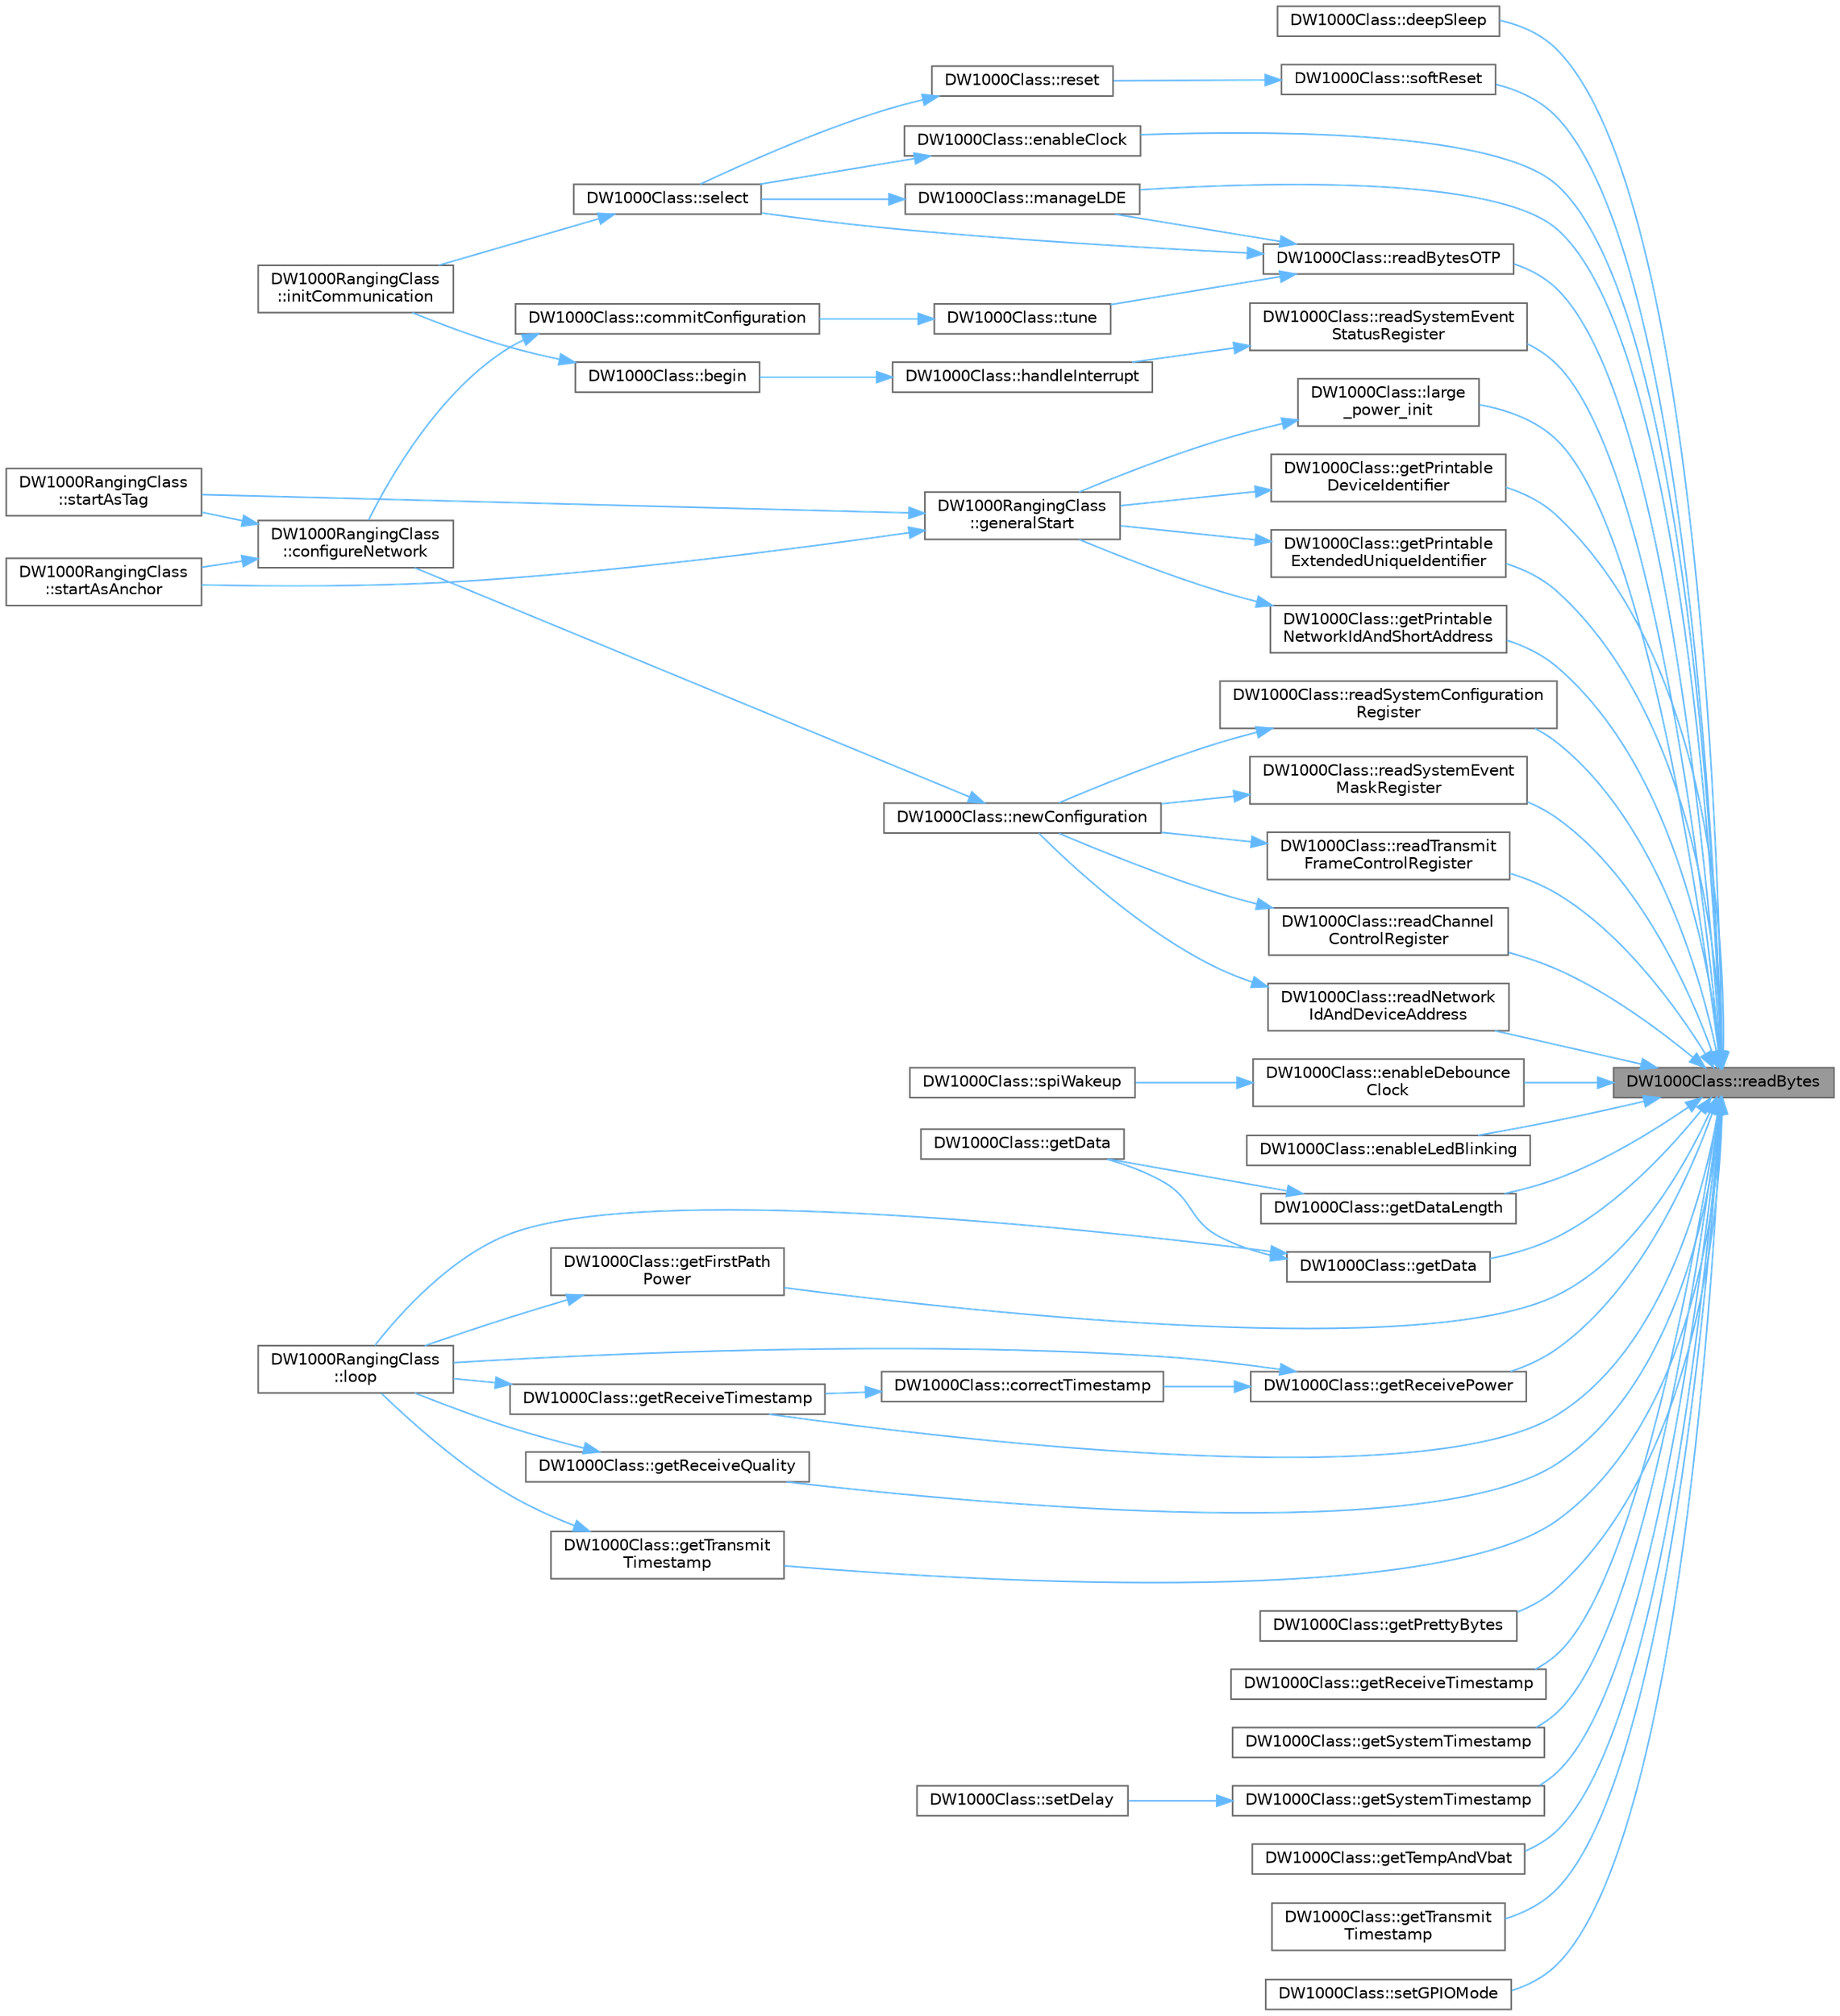digraph "DW1000Class::readBytes"
{
 // LATEX_PDF_SIZE
  bgcolor="transparent";
  edge [fontname=Helvetica,fontsize=10,labelfontname=Helvetica,labelfontsize=10];
  node [fontname=Helvetica,fontsize=10,shape=box,height=0.2,width=0.4];
  rankdir="RL";
  Node1 [id="Node000001",label="DW1000Class::readBytes",height=0.2,width=0.4,color="gray40", fillcolor="grey60", style="filled", fontcolor="black",tooltip=" "];
  Node1 -> Node2 [id="edge1_Node000001_Node000002",dir="back",color="steelblue1",style="solid",tooltip=" "];
  Node2 [id="Node000002",label="DW1000Class::deepSleep",height=0.2,width=0.4,color="grey40", fillcolor="white", style="filled",URL="$class_d_w1000_class.html#abecbddcc5bec80609a6aadd11e5af721",tooltip=" "];
  Node1 -> Node3 [id="edge2_Node000001_Node000003",dir="back",color="steelblue1",style="solid",tooltip=" "];
  Node3 [id="Node000003",label="DW1000Class::enableClock",height=0.2,width=0.4,color="grey40", fillcolor="white", style="filled",URL="$class_d_w1000_class.html#ac3bd00b1a7c8aac778b8d433486acbb4",tooltip=" "];
  Node3 -> Node4 [id="edge3_Node000003_Node000004",dir="back",color="steelblue1",style="solid",tooltip=" "];
  Node4 [id="Node000004",label="DW1000Class::select",height=0.2,width=0.4,color="grey40", fillcolor="white", style="filled",URL="$class_d_w1000_class.html#af5111be6753148221357c74245311624",tooltip=" "];
  Node4 -> Node5 [id="edge4_Node000004_Node000005",dir="back",color="steelblue1",style="solid",tooltip=" "];
  Node5 [id="Node000005",label="DW1000RangingClass\l::initCommunication",height=0.2,width=0.4,color="grey40", fillcolor="white", style="filled",URL="$class_d_w1000_ranging_class.html#a2cda101272c6b30c7dc684c819fe0517",tooltip=" "];
  Node1 -> Node6 [id="edge5_Node000001_Node000006",dir="back",color="steelblue1",style="solid",tooltip=" "];
  Node6 [id="Node000006",label="DW1000Class::enableDebounce\lClock",height=0.2,width=0.4,color="grey40", fillcolor="white", style="filled",URL="$class_d_w1000_class.html#aa3b3622f44f5c7d366e49578c7db985c",tooltip=" "];
  Node6 -> Node7 [id="edge6_Node000006_Node000007",dir="back",color="steelblue1",style="solid",tooltip=" "];
  Node7 [id="Node000007",label="DW1000Class::spiWakeup",height=0.2,width=0.4,color="grey40", fillcolor="white", style="filled",URL="$class_d_w1000_class.html#ae7028da46bf64299798fc25e665fa561",tooltip=" "];
  Node1 -> Node8 [id="edge7_Node000001_Node000008",dir="back",color="steelblue1",style="solid",tooltip=" "];
  Node8 [id="Node000008",label="DW1000Class::enableLedBlinking",height=0.2,width=0.4,color="grey40", fillcolor="white", style="filled",URL="$class_d_w1000_class.html#af7bb62c8e08c8ac6d40de69d8977f670",tooltip=" "];
  Node1 -> Node9 [id="edge8_Node000001_Node000009",dir="back",color="steelblue1",style="solid",tooltip=" "];
  Node9 [id="Node000009",label="DW1000Class::getData",height=0.2,width=0.4,color="grey40", fillcolor="white", style="filled",URL="$class_d_w1000_class.html#a2c5670816e9b012db1ebf9f97ff95c9c",tooltip=" "];
  Node9 -> Node10 [id="edge9_Node000009_Node000010",dir="back",color="steelblue1",style="solid",tooltip=" "];
  Node10 [id="Node000010",label="DW1000Class::getData",height=0.2,width=0.4,color="grey40", fillcolor="white", style="filled",URL="$class_d_w1000_class.html#aceceda472bfe5ec7c2c558f1fdec8dfb",tooltip=" "];
  Node9 -> Node11 [id="edge10_Node000009_Node000011",dir="back",color="steelblue1",style="solid",tooltip=" "];
  Node11 [id="Node000011",label="DW1000RangingClass\l::loop",height=0.2,width=0.4,color="grey40", fillcolor="white", style="filled",URL="$class_d_w1000_ranging_class.html#a83198e3e37c142c42128e81bb9bd0aea",tooltip=" "];
  Node1 -> Node12 [id="edge11_Node000001_Node000012",dir="back",color="steelblue1",style="solid",tooltip=" "];
  Node12 [id="Node000012",label="DW1000Class::getDataLength",height=0.2,width=0.4,color="grey40", fillcolor="white", style="filled",URL="$class_d_w1000_class.html#a53023a80f36316c3247f20f089f0c242",tooltip=" "];
  Node12 -> Node10 [id="edge12_Node000012_Node000010",dir="back",color="steelblue1",style="solid",tooltip=" "];
  Node1 -> Node13 [id="edge13_Node000001_Node000013",dir="back",color="steelblue1",style="solid",tooltip=" "];
  Node13 [id="Node000013",label="DW1000Class::getFirstPath\lPower",height=0.2,width=0.4,color="grey40", fillcolor="white", style="filled",URL="$class_d_w1000_class.html#a032e2ba1683e540bba8644583ccf7186",tooltip=" "];
  Node13 -> Node11 [id="edge14_Node000013_Node000011",dir="back",color="steelblue1",style="solid",tooltip=" "];
  Node1 -> Node14 [id="edge15_Node000001_Node000014",dir="back",color="steelblue1",style="solid",tooltip=" "];
  Node14 [id="Node000014",label="DW1000Class::getPrettyBytes",height=0.2,width=0.4,color="grey40", fillcolor="white", style="filled",URL="$class_d_w1000_class.html#a24a0cec64a87a0b3d90ae0b024761571",tooltip=" "];
  Node1 -> Node15 [id="edge16_Node000001_Node000015",dir="back",color="steelblue1",style="solid",tooltip=" "];
  Node15 [id="Node000015",label="DW1000Class::getPrintable\lDeviceIdentifier",height=0.2,width=0.4,color="grey40", fillcolor="white", style="filled",URL="$class_d_w1000_class.html#a757c2dc620cf66577c3724c3b9167282",tooltip=" "];
  Node15 -> Node16 [id="edge17_Node000015_Node000016",dir="back",color="steelblue1",style="solid",tooltip=" "];
  Node16 [id="Node000016",label="DW1000RangingClass\l::generalStart",height=0.2,width=0.4,color="grey40", fillcolor="white", style="filled",URL="$class_d_w1000_ranging_class.html#a81019e2311f5aa6a33f006beae8aadd7",tooltip=" "];
  Node16 -> Node17 [id="edge18_Node000016_Node000017",dir="back",color="steelblue1",style="solid",tooltip=" "];
  Node17 [id="Node000017",label="DW1000RangingClass\l::startAsAnchor",height=0.2,width=0.4,color="grey40", fillcolor="white", style="filled",URL="$class_d_w1000_ranging_class.html#afa94ffdfcd78b53e271b98eb6bad8368",tooltip=" "];
  Node16 -> Node18 [id="edge19_Node000016_Node000018",dir="back",color="steelblue1",style="solid",tooltip=" "];
  Node18 [id="Node000018",label="DW1000RangingClass\l::startAsTag",height=0.2,width=0.4,color="grey40", fillcolor="white", style="filled",URL="$class_d_w1000_ranging_class.html#a9068f9887db35c9e683329bd4bbae684",tooltip=" "];
  Node1 -> Node19 [id="edge20_Node000001_Node000019",dir="back",color="steelblue1",style="solid",tooltip=" "];
  Node19 [id="Node000019",label="DW1000Class::getPrintable\lExtendedUniqueIdentifier",height=0.2,width=0.4,color="grey40", fillcolor="white", style="filled",URL="$class_d_w1000_class.html#a28eb2587d1fad7904f6a5f47dbd6b8b8",tooltip=" "];
  Node19 -> Node16 [id="edge21_Node000019_Node000016",dir="back",color="steelblue1",style="solid",tooltip=" "];
  Node1 -> Node20 [id="edge22_Node000001_Node000020",dir="back",color="steelblue1",style="solid",tooltip=" "];
  Node20 [id="Node000020",label="DW1000Class::getPrintable\lNetworkIdAndShortAddress",height=0.2,width=0.4,color="grey40", fillcolor="white", style="filled",URL="$class_d_w1000_class.html#a960722efa3e20f61baeaf5ebee439282",tooltip=" "];
  Node20 -> Node16 [id="edge23_Node000020_Node000016",dir="back",color="steelblue1",style="solid",tooltip=" "];
  Node1 -> Node21 [id="edge24_Node000001_Node000021",dir="back",color="steelblue1",style="solid",tooltip=" "];
  Node21 [id="Node000021",label="DW1000Class::getReceivePower",height=0.2,width=0.4,color="grey40", fillcolor="white", style="filled",URL="$class_d_w1000_class.html#a0c0119a9b51ae925b68bc3c7d2168b4b",tooltip=" "];
  Node21 -> Node22 [id="edge25_Node000021_Node000022",dir="back",color="steelblue1",style="solid",tooltip=" "];
  Node22 [id="Node000022",label="DW1000Class::correctTimestamp",height=0.2,width=0.4,color="grey40", fillcolor="white", style="filled",URL="$class_d_w1000_class.html#a6ff701dc55e2b63d40ae09cf663afed5",tooltip=" "];
  Node22 -> Node23 [id="edge26_Node000022_Node000023",dir="back",color="steelblue1",style="solid",tooltip=" "];
  Node23 [id="Node000023",label="DW1000Class::getReceiveTimestamp",height=0.2,width=0.4,color="grey40", fillcolor="white", style="filled",URL="$class_d_w1000_class.html#ad0031f6b7304cbdc2c982220aed37c87",tooltip=" "];
  Node23 -> Node11 [id="edge27_Node000023_Node000011",dir="back",color="steelblue1",style="solid",tooltip=" "];
  Node21 -> Node11 [id="edge28_Node000021_Node000011",dir="back",color="steelblue1",style="solid",tooltip=" "];
  Node1 -> Node24 [id="edge29_Node000001_Node000024",dir="back",color="steelblue1",style="solid",tooltip=" "];
  Node24 [id="Node000024",label="DW1000Class::getReceiveQuality",height=0.2,width=0.4,color="grey40", fillcolor="white", style="filled",URL="$class_d_w1000_class.html#a035ad318af691d2d7d825e8ceee4aeb0",tooltip=" "];
  Node24 -> Node11 [id="edge30_Node000024_Node000011",dir="back",color="steelblue1",style="solid",tooltip=" "];
  Node1 -> Node25 [id="edge31_Node000001_Node000025",dir="back",color="steelblue1",style="solid",tooltip=" "];
  Node25 [id="Node000025",label="DW1000Class::getReceiveTimestamp",height=0.2,width=0.4,color="grey40", fillcolor="white", style="filled",URL="$class_d_w1000_class.html#acb22958051ebfe461cc850912906c495",tooltip=" "];
  Node1 -> Node23 [id="edge32_Node000001_Node000023",dir="back",color="steelblue1",style="solid",tooltip=" "];
  Node1 -> Node26 [id="edge33_Node000001_Node000026",dir="back",color="steelblue1",style="solid",tooltip=" "];
  Node26 [id="Node000026",label="DW1000Class::getSystemTimestamp",height=0.2,width=0.4,color="grey40", fillcolor="white", style="filled",URL="$class_d_w1000_class.html#a6aa78410a635eac8cc15e3767c3c0622",tooltip=" "];
  Node1 -> Node27 [id="edge34_Node000001_Node000027",dir="back",color="steelblue1",style="solid",tooltip=" "];
  Node27 [id="Node000027",label="DW1000Class::getSystemTimestamp",height=0.2,width=0.4,color="grey40", fillcolor="white", style="filled",URL="$class_d_w1000_class.html#a9f2a21896bca8354fe45b84ada2fc945",tooltip=" "];
  Node27 -> Node28 [id="edge35_Node000027_Node000028",dir="back",color="steelblue1",style="solid",tooltip=" "];
  Node28 [id="Node000028",label="DW1000Class::setDelay",height=0.2,width=0.4,color="grey40", fillcolor="white", style="filled",URL="$class_d_w1000_class.html#a40340908db42ae49b44fad5804121aaa",tooltip=" "];
  Node1 -> Node29 [id="edge36_Node000001_Node000029",dir="back",color="steelblue1",style="solid",tooltip=" "];
  Node29 [id="Node000029",label="DW1000Class::getTempAndVbat",height=0.2,width=0.4,color="grey40", fillcolor="white", style="filled",URL="$class_d_w1000_class.html#a1c181906517ea9d88567a8401d148c91",tooltip=" "];
  Node1 -> Node30 [id="edge37_Node000001_Node000030",dir="back",color="steelblue1",style="solid",tooltip=" "];
  Node30 [id="Node000030",label="DW1000Class::getTransmit\lTimestamp",height=0.2,width=0.4,color="grey40", fillcolor="white", style="filled",URL="$class_d_w1000_class.html#a58a3abb95bdd5ba7648675009b9cb28d",tooltip=" "];
  Node1 -> Node31 [id="edge38_Node000001_Node000031",dir="back",color="steelblue1",style="solid",tooltip=" "];
  Node31 [id="Node000031",label="DW1000Class::getTransmit\lTimestamp",height=0.2,width=0.4,color="grey40", fillcolor="white", style="filled",URL="$class_d_w1000_class.html#ac7225bb60abc7ff0e8860dce7c786086",tooltip=" "];
  Node31 -> Node11 [id="edge39_Node000031_Node000011",dir="back",color="steelblue1",style="solid",tooltip=" "];
  Node1 -> Node32 [id="edge40_Node000001_Node000032",dir="back",color="steelblue1",style="solid",tooltip=" "];
  Node32 [id="Node000032",label="DW1000Class::large\l_power_init",height=0.2,width=0.4,color="grey40", fillcolor="white", style="filled",URL="$class_d_w1000_class.html#a3c4ae15b4fce13ea9d0b2a3d73a31a0d",tooltip=" "];
  Node32 -> Node16 [id="edge41_Node000032_Node000016",dir="back",color="steelblue1",style="solid",tooltip=" "];
  Node1 -> Node33 [id="edge42_Node000001_Node000033",dir="back",color="steelblue1",style="solid",tooltip=" "];
  Node33 [id="Node000033",label="DW1000Class::manageLDE",height=0.2,width=0.4,color="grey40", fillcolor="white", style="filled",URL="$class_d_w1000_class.html#ab9c59dffa5f686c9f301e5e000ee54e5",tooltip=" "];
  Node33 -> Node4 [id="edge43_Node000033_Node000004",dir="back",color="steelblue1",style="solid",tooltip=" "];
  Node1 -> Node34 [id="edge44_Node000001_Node000034",dir="back",color="steelblue1",style="solid",tooltip=" "];
  Node34 [id="Node000034",label="DW1000Class::readBytesOTP",height=0.2,width=0.4,color="grey40", fillcolor="white", style="filled",URL="$class_d_w1000_class.html#ab5c8e7c24fe945722913eee8e062178b",tooltip=" "];
  Node34 -> Node33 [id="edge45_Node000034_Node000033",dir="back",color="steelblue1",style="solid",tooltip=" "];
  Node34 -> Node4 [id="edge46_Node000034_Node000004",dir="back",color="steelblue1",style="solid",tooltip=" "];
  Node34 -> Node35 [id="edge47_Node000034_Node000035",dir="back",color="steelblue1",style="solid",tooltip=" "];
  Node35 [id="Node000035",label="DW1000Class::tune",height=0.2,width=0.4,color="grey40", fillcolor="white", style="filled",URL="$class_d_w1000_class.html#a1e996f1921f45efddef0c343e3a29b44",tooltip=" "];
  Node35 -> Node36 [id="edge48_Node000035_Node000036",dir="back",color="steelblue1",style="solid",tooltip=" "];
  Node36 [id="Node000036",label="DW1000Class::commitConfiguration",height=0.2,width=0.4,color="grey40", fillcolor="white", style="filled",URL="$class_d_w1000_class.html#a50e230d4ac0df27e1e1b0ce50242adc2",tooltip=" "];
  Node36 -> Node37 [id="edge49_Node000036_Node000037",dir="back",color="steelblue1",style="solid",tooltip=" "];
  Node37 [id="Node000037",label="DW1000RangingClass\l::configureNetwork",height=0.2,width=0.4,color="grey40", fillcolor="white", style="filled",URL="$class_d_w1000_ranging_class.html#a8d52b5dadd722c169e960a3ccb0850f2",tooltip=" "];
  Node37 -> Node17 [id="edge50_Node000037_Node000017",dir="back",color="steelblue1",style="solid",tooltip=" "];
  Node37 -> Node18 [id="edge51_Node000037_Node000018",dir="back",color="steelblue1",style="solid",tooltip=" "];
  Node1 -> Node38 [id="edge52_Node000001_Node000038",dir="back",color="steelblue1",style="solid",tooltip=" "];
  Node38 [id="Node000038",label="DW1000Class::readChannel\lControlRegister",height=0.2,width=0.4,color="grey40", fillcolor="white", style="filled",URL="$class_d_w1000_class.html#a7b2cc4b8d7f04e8f02140a4000b4ce18",tooltip=" "];
  Node38 -> Node39 [id="edge53_Node000038_Node000039",dir="back",color="steelblue1",style="solid",tooltip=" "];
  Node39 [id="Node000039",label="DW1000Class::newConfiguration",height=0.2,width=0.4,color="grey40", fillcolor="white", style="filled",URL="$class_d_w1000_class.html#a407b2fff98dab43ed909495a46373468",tooltip=" "];
  Node39 -> Node37 [id="edge54_Node000039_Node000037",dir="back",color="steelblue1",style="solid",tooltip=" "];
  Node1 -> Node40 [id="edge55_Node000001_Node000040",dir="back",color="steelblue1",style="solid",tooltip=" "];
  Node40 [id="Node000040",label="DW1000Class::readNetwork\lIdAndDeviceAddress",height=0.2,width=0.4,color="grey40", fillcolor="white", style="filled",URL="$class_d_w1000_class.html#a1a97a9e117c7d2a8e821276063f60082",tooltip=" "];
  Node40 -> Node39 [id="edge56_Node000040_Node000039",dir="back",color="steelblue1",style="solid",tooltip=" "];
  Node1 -> Node41 [id="edge57_Node000001_Node000041",dir="back",color="steelblue1",style="solid",tooltip=" "];
  Node41 [id="Node000041",label="DW1000Class::readSystemConfiguration\lRegister",height=0.2,width=0.4,color="grey40", fillcolor="white", style="filled",URL="$class_d_w1000_class.html#a266d8bff7e8374bed37f56db11ad5aab",tooltip=" "];
  Node41 -> Node39 [id="edge58_Node000041_Node000039",dir="back",color="steelblue1",style="solid",tooltip=" "];
  Node1 -> Node42 [id="edge59_Node000001_Node000042",dir="back",color="steelblue1",style="solid",tooltip=" "];
  Node42 [id="Node000042",label="DW1000Class::readSystemEvent\lMaskRegister",height=0.2,width=0.4,color="grey40", fillcolor="white", style="filled",URL="$class_d_w1000_class.html#a01f0844696513cd33c8f076f944d60e7",tooltip=" "];
  Node42 -> Node39 [id="edge60_Node000042_Node000039",dir="back",color="steelblue1",style="solid",tooltip=" "];
  Node1 -> Node43 [id="edge61_Node000001_Node000043",dir="back",color="steelblue1",style="solid",tooltip=" "];
  Node43 [id="Node000043",label="DW1000Class::readSystemEvent\lStatusRegister",height=0.2,width=0.4,color="grey40", fillcolor="white", style="filled",URL="$class_d_w1000_class.html#a9de9acf7a7b79d50af561de68e95bc83",tooltip=" "];
  Node43 -> Node44 [id="edge62_Node000043_Node000044",dir="back",color="steelblue1",style="solid",tooltip=" "];
  Node44 [id="Node000044",label="DW1000Class::handleInterrupt",height=0.2,width=0.4,color="grey40", fillcolor="white", style="filled",URL="$class_d_w1000_class.html#a8d86f35901523068f976774fd5fc0da2",tooltip=" "];
  Node44 -> Node45 [id="edge63_Node000044_Node000045",dir="back",color="steelblue1",style="solid",tooltip=" "];
  Node45 [id="Node000045",label="DW1000Class::begin",height=0.2,width=0.4,color="grey40", fillcolor="white", style="filled",URL="$class_d_w1000_class.html#a59b862b3a40d42eb64fab1a85dc12147",tooltip=" "];
  Node45 -> Node5 [id="edge64_Node000045_Node000005",dir="back",color="steelblue1",style="solid",tooltip=" "];
  Node1 -> Node46 [id="edge65_Node000001_Node000046",dir="back",color="steelblue1",style="solid",tooltip=" "];
  Node46 [id="Node000046",label="DW1000Class::readTransmit\lFrameControlRegister",height=0.2,width=0.4,color="grey40", fillcolor="white", style="filled",URL="$class_d_w1000_class.html#a9eb2d38a38c878314291dc6759276a0a",tooltip=" "];
  Node46 -> Node39 [id="edge66_Node000046_Node000039",dir="back",color="steelblue1",style="solid",tooltip=" "];
  Node1 -> Node47 [id="edge67_Node000001_Node000047",dir="back",color="steelblue1",style="solid",tooltip=" "];
  Node47 [id="Node000047",label="DW1000Class::setGPIOMode",height=0.2,width=0.4,color="grey40", fillcolor="white", style="filled",URL="$class_d_w1000_class.html#a2f139f0510309aec8693410d593f1175",tooltip=" "];
  Node1 -> Node48 [id="edge68_Node000001_Node000048",dir="back",color="steelblue1",style="solid",tooltip=" "];
  Node48 [id="Node000048",label="DW1000Class::softReset",height=0.2,width=0.4,color="grey40", fillcolor="white", style="filled",URL="$class_d_w1000_class.html#a3c0b2be061b5356a0ebbc97b74fe2dfb",tooltip=" "];
  Node48 -> Node49 [id="edge69_Node000048_Node000049",dir="back",color="steelblue1",style="solid",tooltip=" "];
  Node49 [id="Node000049",label="DW1000Class::reset",height=0.2,width=0.4,color="grey40", fillcolor="white", style="filled",URL="$class_d_w1000_class.html#a99f7a8f0fc4b4b20e96c2204518038a3",tooltip=" "];
  Node49 -> Node4 [id="edge70_Node000049_Node000004",dir="back",color="steelblue1",style="solid",tooltip=" "];
}
